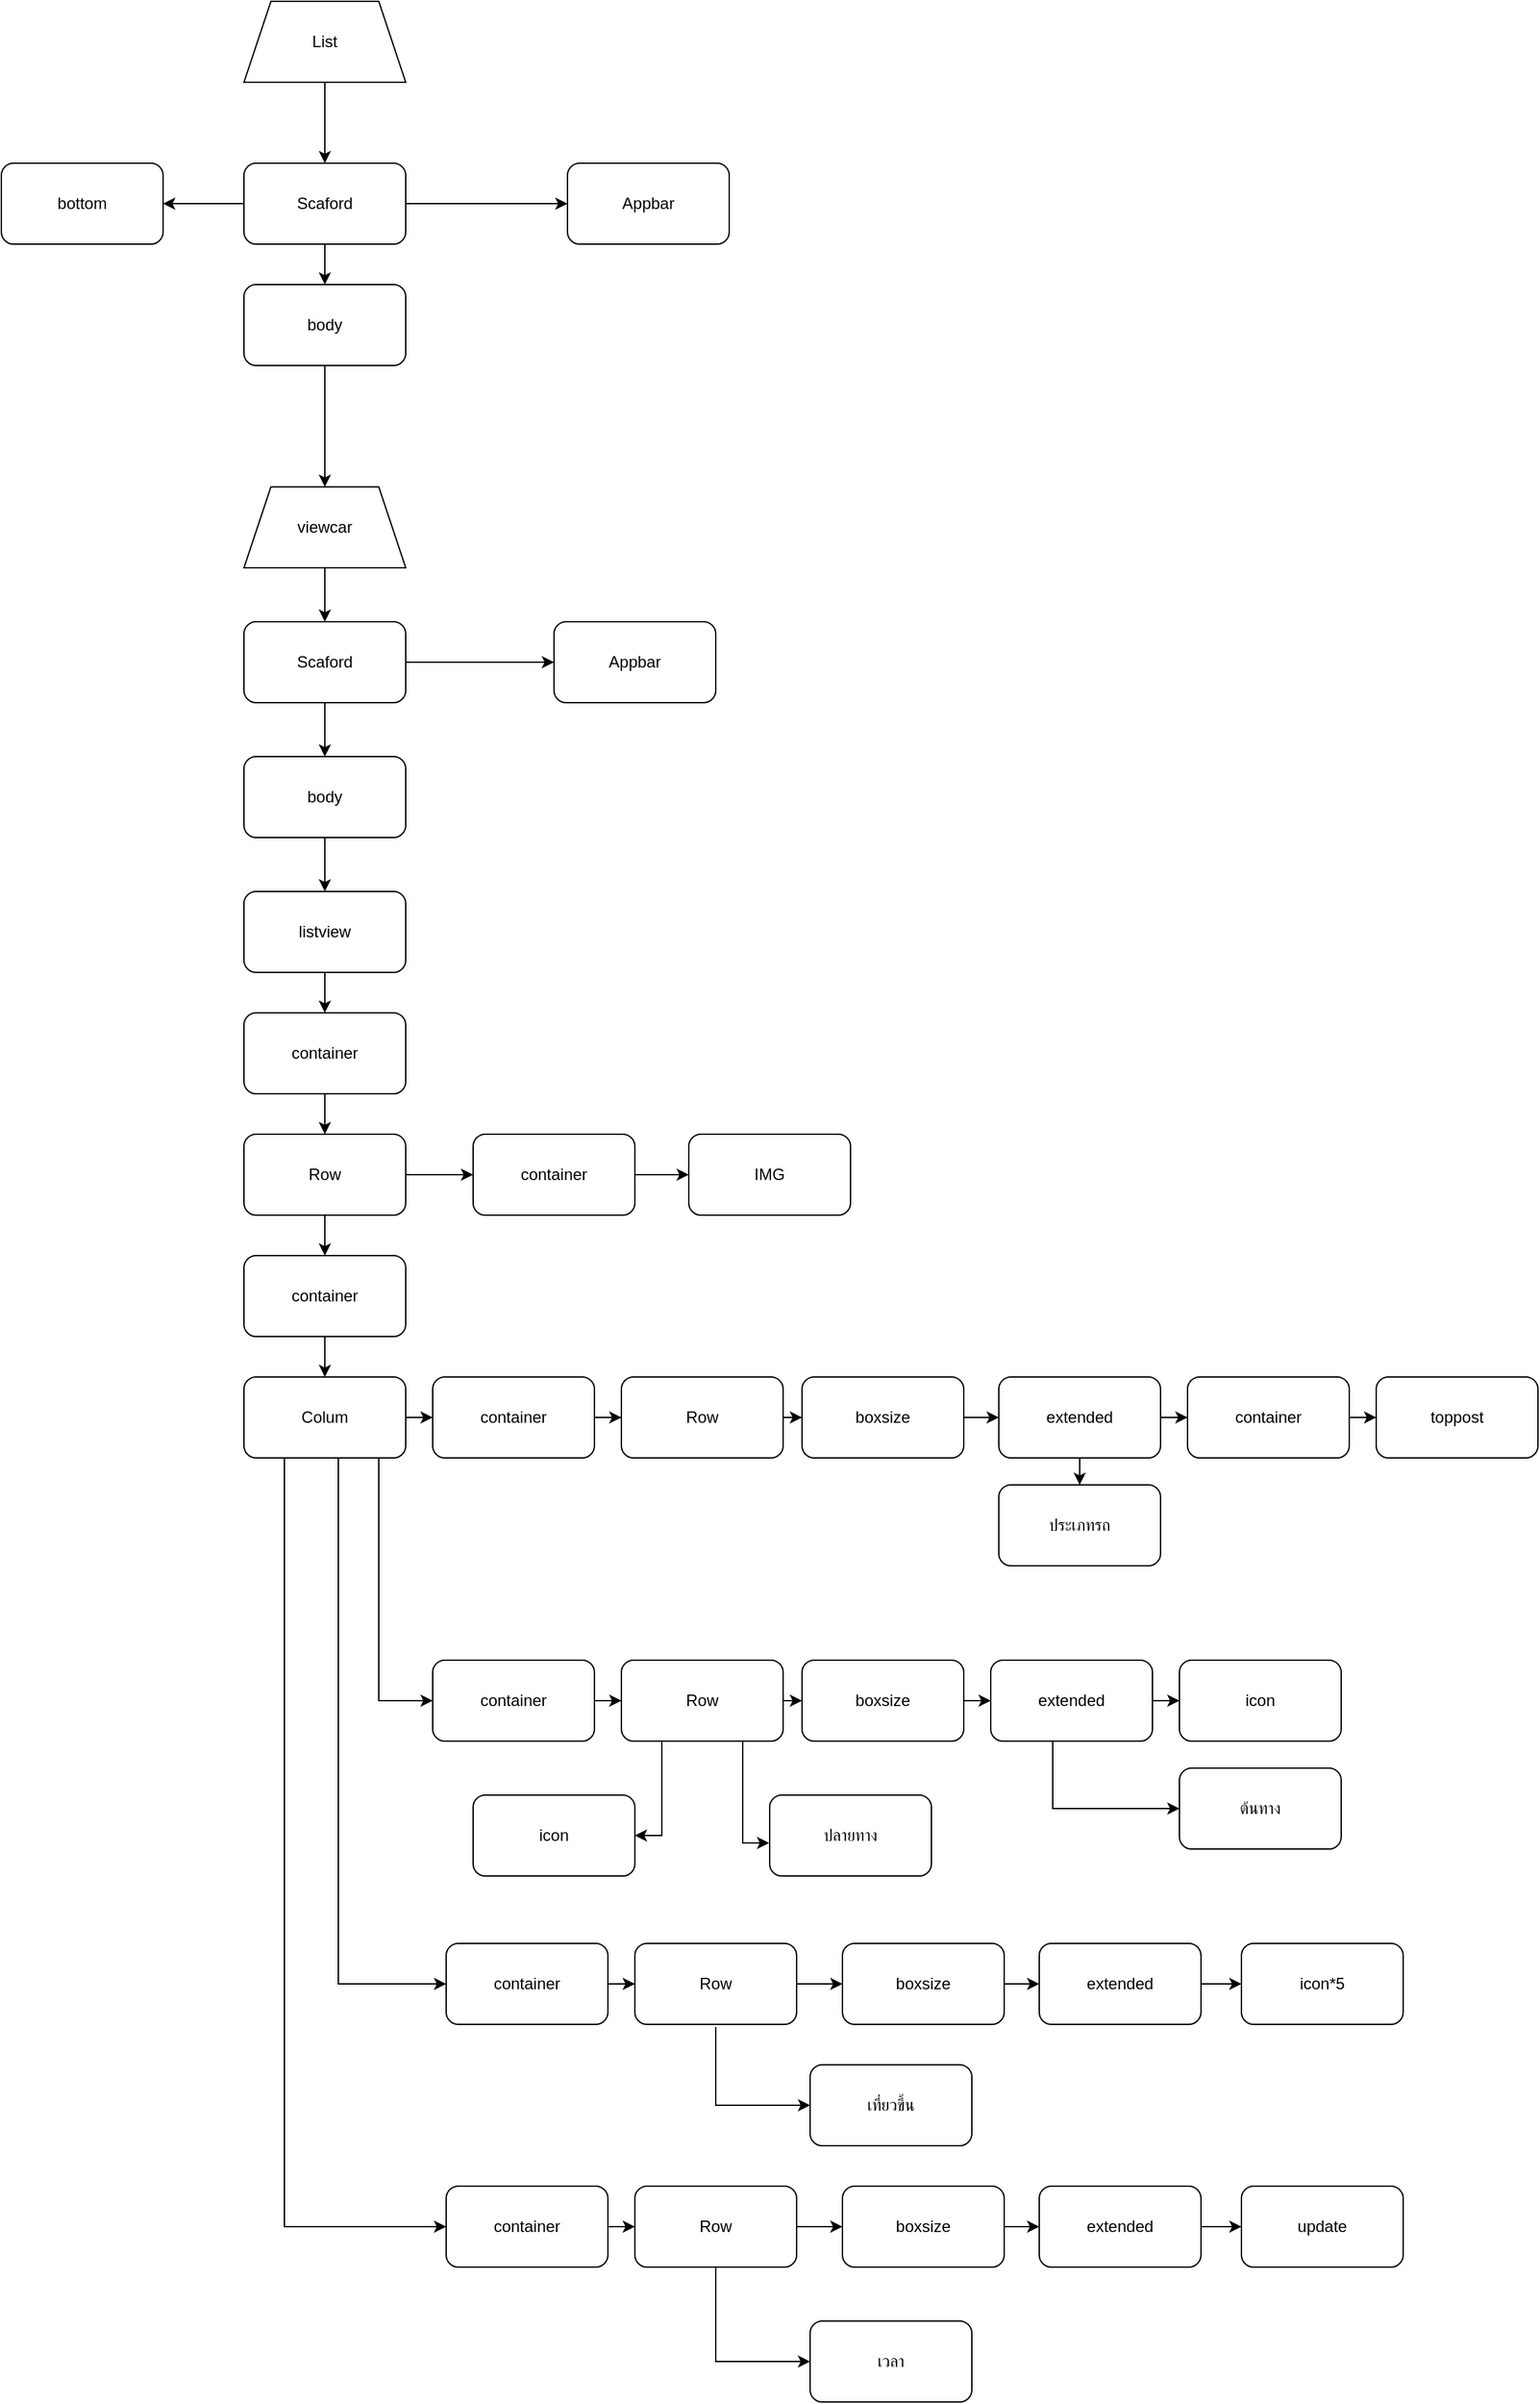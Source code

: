 <mxfile version="13.6.9" type="github">
  <diagram id="C5RBs43oDa-KdzZeNtuy" name="Page-1">
    <mxGraphModel dx="5567" dy="2647" grid="1" gridSize="10" guides="1" tooltips="1" connect="1" arrows="1" fold="1" page="1" pageScale="1" pageWidth="827" pageHeight="1169" math="0" shadow="0">
      <root>
        <mxCell id="WIyWlLk6GJQsqaUBKTNV-0" />
        <mxCell id="WIyWlLk6GJQsqaUBKTNV-1" parent="WIyWlLk6GJQsqaUBKTNV-0" />
        <mxCell id="GzKHJA3VvgUtTRqvoM-W-0" value="Scaford" style="rounded=1;whiteSpace=wrap;html=1;" vertex="1" parent="WIyWlLk6GJQsqaUBKTNV-1">
          <mxGeometry x="160" y="170" width="120" height="60" as="geometry" />
        </mxCell>
        <mxCell id="GzKHJA3VvgUtTRqvoM-W-1" value="Appbar" style="rounded=1;whiteSpace=wrap;html=1;" vertex="1" parent="WIyWlLk6GJQsqaUBKTNV-1">
          <mxGeometry x="400" y="170" width="120" height="60" as="geometry" />
        </mxCell>
        <mxCell id="GzKHJA3VvgUtTRqvoM-W-2" value="" style="endArrow=classic;html=1;exitX=1;exitY=0.5;exitDx=0;exitDy=0;" edge="1" parent="WIyWlLk6GJQsqaUBKTNV-1" source="GzKHJA3VvgUtTRqvoM-W-0" target="GzKHJA3VvgUtTRqvoM-W-1">
          <mxGeometry width="50" height="50" relative="1" as="geometry">
            <mxPoint x="330" y="320" as="sourcePoint" />
            <mxPoint x="380" y="270" as="targetPoint" />
          </mxGeometry>
        </mxCell>
        <mxCell id="GzKHJA3VvgUtTRqvoM-W-3" value="bottom" style="rounded=1;whiteSpace=wrap;html=1;" vertex="1" parent="WIyWlLk6GJQsqaUBKTNV-1">
          <mxGeometry x="-20" y="170" width="120" height="60" as="geometry" />
        </mxCell>
        <mxCell id="GzKHJA3VvgUtTRqvoM-W-4" value="" style="endArrow=classic;html=1;exitX=0;exitY=0.5;exitDx=0;exitDy=0;" edge="1" parent="WIyWlLk6GJQsqaUBKTNV-1" source="GzKHJA3VvgUtTRqvoM-W-0" target="GzKHJA3VvgUtTRqvoM-W-3">
          <mxGeometry width="50" height="50" relative="1" as="geometry">
            <mxPoint x="330" y="320" as="sourcePoint" />
            <mxPoint x="380" y="270" as="targetPoint" />
          </mxGeometry>
        </mxCell>
        <mxCell id="GzKHJA3VvgUtTRqvoM-W-5" value="body" style="rounded=1;whiteSpace=wrap;html=1;" vertex="1" parent="WIyWlLk6GJQsqaUBKTNV-1">
          <mxGeometry x="160" y="260" width="120" height="60" as="geometry" />
        </mxCell>
        <mxCell id="GzKHJA3VvgUtTRqvoM-W-6" value="" style="endArrow=classic;html=1;exitX=0.5;exitY=1;exitDx=0;exitDy=0;entryX=0.5;entryY=0;entryDx=0;entryDy=0;" edge="1" parent="WIyWlLk6GJQsqaUBKTNV-1" source="GzKHJA3VvgUtTRqvoM-W-0" target="GzKHJA3VvgUtTRqvoM-W-5">
          <mxGeometry width="50" height="50" relative="1" as="geometry">
            <mxPoint x="330" y="320" as="sourcePoint" />
            <mxPoint x="380" y="270" as="targetPoint" />
          </mxGeometry>
        </mxCell>
        <mxCell id="GzKHJA3VvgUtTRqvoM-W-8" value="" style="edgeStyle=orthogonalEdgeStyle;rounded=0;orthogonalLoop=1;jettySize=auto;html=1;" edge="1" parent="WIyWlLk6GJQsqaUBKTNV-1" source="GzKHJA3VvgUtTRqvoM-W-7" target="GzKHJA3VvgUtTRqvoM-W-0">
          <mxGeometry relative="1" as="geometry" />
        </mxCell>
        <mxCell id="GzKHJA3VvgUtTRqvoM-W-7" value="List" style="shape=trapezoid;perimeter=trapezoidPerimeter;whiteSpace=wrap;html=1;fixedSize=1;" vertex="1" parent="WIyWlLk6GJQsqaUBKTNV-1">
          <mxGeometry x="160" y="50" width="120" height="60" as="geometry" />
        </mxCell>
        <mxCell id="GzKHJA3VvgUtTRqvoM-W-9" value="viewcar" style="shape=trapezoid;perimeter=trapezoidPerimeter;whiteSpace=wrap;html=1;fixedSize=1;" vertex="1" parent="WIyWlLk6GJQsqaUBKTNV-1">
          <mxGeometry x="160" y="410" width="120" height="60" as="geometry" />
        </mxCell>
        <mxCell id="GzKHJA3VvgUtTRqvoM-W-10" value="" style="endArrow=classic;html=1;exitX=0.5;exitY=1;exitDx=0;exitDy=0;entryX=0.5;entryY=0;entryDx=0;entryDy=0;" edge="1" parent="WIyWlLk6GJQsqaUBKTNV-1" source="GzKHJA3VvgUtTRqvoM-W-5" target="GzKHJA3VvgUtTRqvoM-W-9">
          <mxGeometry width="50" height="50" relative="1" as="geometry">
            <mxPoint x="330" y="320" as="sourcePoint" />
            <mxPoint x="380" y="270" as="targetPoint" />
          </mxGeometry>
        </mxCell>
        <mxCell id="GzKHJA3VvgUtTRqvoM-W-11" value="Appbar" style="rounded=1;whiteSpace=wrap;html=1;" vertex="1" parent="WIyWlLk6GJQsqaUBKTNV-1">
          <mxGeometry x="390" y="510" width="120" height="60" as="geometry" />
        </mxCell>
        <mxCell id="GzKHJA3VvgUtTRqvoM-W-12" value="" style="endArrow=classic;html=1;" edge="1" parent="WIyWlLk6GJQsqaUBKTNV-1" target="GzKHJA3VvgUtTRqvoM-W-11" source="GzKHJA3VvgUtTRqvoM-W-54">
          <mxGeometry width="50" height="50" relative="1" as="geometry">
            <mxPoint x="294" y="440" as="sourcePoint" />
            <mxPoint x="394" y="510" as="targetPoint" />
          </mxGeometry>
        </mxCell>
        <mxCell id="GzKHJA3VvgUtTRqvoM-W-13" value="body" style="rounded=1;whiteSpace=wrap;html=1;" vertex="1" parent="WIyWlLk6GJQsqaUBKTNV-1">
          <mxGeometry x="160" y="610" width="120" height="60" as="geometry" />
        </mxCell>
        <mxCell id="GzKHJA3VvgUtTRqvoM-W-14" value="" style="endArrow=classic;html=1;exitX=0.5;exitY=1;exitDx=0;exitDy=0;entryX=0.5;entryY=0;entryDx=0;entryDy=0;" edge="1" parent="WIyWlLk6GJQsqaUBKTNV-1" source="GzKHJA3VvgUtTRqvoM-W-9" target="GzKHJA3VvgUtTRqvoM-W-54">
          <mxGeometry width="50" height="50" relative="1" as="geometry">
            <mxPoint x="330" y="570" as="sourcePoint" />
            <mxPoint x="380" y="520" as="targetPoint" />
          </mxGeometry>
        </mxCell>
        <mxCell id="GzKHJA3VvgUtTRqvoM-W-15" value="listview" style="rounded=1;whiteSpace=wrap;html=1;" vertex="1" parent="WIyWlLk6GJQsqaUBKTNV-1">
          <mxGeometry x="160" y="710" width="120" height="60" as="geometry" />
        </mxCell>
        <mxCell id="GzKHJA3VvgUtTRqvoM-W-16" value="" style="endArrow=classic;html=1;exitX=0.5;exitY=1;exitDx=0;exitDy=0;" edge="1" parent="WIyWlLk6GJQsqaUBKTNV-1" source="GzKHJA3VvgUtTRqvoM-W-13" target="GzKHJA3VvgUtTRqvoM-W-15">
          <mxGeometry width="50" height="50" relative="1" as="geometry">
            <mxPoint x="330" y="840" as="sourcePoint" />
            <mxPoint x="380" y="790" as="targetPoint" />
          </mxGeometry>
        </mxCell>
        <mxCell id="GzKHJA3VvgUtTRqvoM-W-17" value="container" style="rounded=1;whiteSpace=wrap;html=1;" vertex="1" parent="WIyWlLk6GJQsqaUBKTNV-1">
          <mxGeometry x="160" y="800" width="120" height="60" as="geometry" />
        </mxCell>
        <mxCell id="GzKHJA3VvgUtTRqvoM-W-18" value="" style="endArrow=classic;html=1;exitX=0.5;exitY=1;exitDx=0;exitDy=0;entryX=0.5;entryY=0;entryDx=0;entryDy=0;" edge="1" parent="WIyWlLk6GJQsqaUBKTNV-1" source="GzKHJA3VvgUtTRqvoM-W-15" target="GzKHJA3VvgUtTRqvoM-W-17">
          <mxGeometry width="50" height="50" relative="1" as="geometry">
            <mxPoint x="330" y="930" as="sourcePoint" />
            <mxPoint x="380" y="880" as="targetPoint" />
          </mxGeometry>
        </mxCell>
        <mxCell id="GzKHJA3VvgUtTRqvoM-W-56" value="" style="edgeStyle=orthogonalEdgeStyle;rounded=0;orthogonalLoop=1;jettySize=auto;html=1;" edge="1" parent="WIyWlLk6GJQsqaUBKTNV-1" source="GzKHJA3VvgUtTRqvoM-W-19" target="GzKHJA3VvgUtTRqvoM-W-22">
          <mxGeometry relative="1" as="geometry" />
        </mxCell>
        <mxCell id="GzKHJA3VvgUtTRqvoM-W-58" value="" style="edgeStyle=orthogonalEdgeStyle;rounded=0;orthogonalLoop=1;jettySize=auto;html=1;" edge="1" parent="WIyWlLk6GJQsqaUBKTNV-1" source="GzKHJA3VvgUtTRqvoM-W-19" target="GzKHJA3VvgUtTRqvoM-W-21">
          <mxGeometry relative="1" as="geometry" />
        </mxCell>
        <mxCell id="GzKHJA3VvgUtTRqvoM-W-19" value="Row" style="rounded=1;whiteSpace=wrap;html=1;" vertex="1" parent="WIyWlLk6GJQsqaUBKTNV-1">
          <mxGeometry x="160" y="890" width="120" height="60" as="geometry" />
        </mxCell>
        <mxCell id="GzKHJA3VvgUtTRqvoM-W-20" value="" style="endArrow=classic;html=1;exitX=0.5;exitY=1;exitDx=0;exitDy=0;entryX=0.5;entryY=0;entryDx=0;entryDy=0;" edge="1" parent="WIyWlLk6GJQsqaUBKTNV-1" source="GzKHJA3VvgUtTRqvoM-W-17" target="GzKHJA3VvgUtTRqvoM-W-19">
          <mxGeometry width="50" height="50" relative="1" as="geometry">
            <mxPoint x="330" y="930" as="sourcePoint" />
            <mxPoint x="380" y="880" as="targetPoint" />
          </mxGeometry>
        </mxCell>
        <mxCell id="GzKHJA3VvgUtTRqvoM-W-59" value="" style="edgeStyle=orthogonalEdgeStyle;rounded=0;orthogonalLoop=1;jettySize=auto;html=1;" edge="1" parent="WIyWlLk6GJQsqaUBKTNV-1" source="GzKHJA3VvgUtTRqvoM-W-21" target="GzKHJA3VvgUtTRqvoM-W-23">
          <mxGeometry relative="1" as="geometry" />
        </mxCell>
        <mxCell id="GzKHJA3VvgUtTRqvoM-W-21" value="container" style="rounded=1;whiteSpace=wrap;html=1;" vertex="1" parent="WIyWlLk6GJQsqaUBKTNV-1">
          <mxGeometry x="330" y="890" width="120" height="60" as="geometry" />
        </mxCell>
        <mxCell id="GzKHJA3VvgUtTRqvoM-W-57" value="" style="edgeStyle=orthogonalEdgeStyle;rounded=0;orthogonalLoop=1;jettySize=auto;html=1;" edge="1" parent="WIyWlLk6GJQsqaUBKTNV-1" source="GzKHJA3VvgUtTRqvoM-W-22" target="GzKHJA3VvgUtTRqvoM-W-32">
          <mxGeometry relative="1" as="geometry" />
        </mxCell>
        <mxCell id="GzKHJA3VvgUtTRqvoM-W-22" value="container" style="rounded=1;whiteSpace=wrap;html=1;" vertex="1" parent="WIyWlLk6GJQsqaUBKTNV-1">
          <mxGeometry x="160" y="980" width="120" height="60" as="geometry" />
        </mxCell>
        <mxCell id="GzKHJA3VvgUtTRqvoM-W-23" value="IMG" style="rounded=1;whiteSpace=wrap;html=1;" vertex="1" parent="WIyWlLk6GJQsqaUBKTNV-1">
          <mxGeometry x="490" y="890" width="120" height="60" as="geometry" />
        </mxCell>
        <mxCell id="GzKHJA3VvgUtTRqvoM-W-62" value="" style="edgeStyle=orthogonalEdgeStyle;rounded=0;orthogonalLoop=1;jettySize=auto;html=1;" edge="1" parent="WIyWlLk6GJQsqaUBKTNV-1" source="GzKHJA3VvgUtTRqvoM-W-26" target="GzKHJA3VvgUtTRqvoM-W-27">
          <mxGeometry relative="1" as="geometry" />
        </mxCell>
        <mxCell id="GzKHJA3VvgUtTRqvoM-W-26" value="Row" style="rounded=1;whiteSpace=wrap;html=1;" vertex="1" parent="WIyWlLk6GJQsqaUBKTNV-1">
          <mxGeometry x="440" y="1070" width="120" height="60" as="geometry" />
        </mxCell>
        <mxCell id="GzKHJA3VvgUtTRqvoM-W-63" value="" style="edgeStyle=orthogonalEdgeStyle;rounded=0;orthogonalLoop=1;jettySize=auto;html=1;" edge="1" parent="WIyWlLk6GJQsqaUBKTNV-1" source="GzKHJA3VvgUtTRqvoM-W-27" target="GzKHJA3VvgUtTRqvoM-W-28">
          <mxGeometry relative="1" as="geometry" />
        </mxCell>
        <mxCell id="GzKHJA3VvgUtTRqvoM-W-27" value="boxsize" style="rounded=1;whiteSpace=wrap;html=1;" vertex="1" parent="WIyWlLk6GJQsqaUBKTNV-1">
          <mxGeometry x="574" y="1070" width="120" height="60" as="geometry" />
        </mxCell>
        <mxCell id="GzKHJA3VvgUtTRqvoM-W-64" value="" style="edgeStyle=orthogonalEdgeStyle;rounded=0;orthogonalLoop=1;jettySize=auto;html=1;" edge="1" parent="WIyWlLk6GJQsqaUBKTNV-1" source="GzKHJA3VvgUtTRqvoM-W-28" target="GzKHJA3VvgUtTRqvoM-W-30">
          <mxGeometry relative="1" as="geometry" />
        </mxCell>
        <mxCell id="GzKHJA3VvgUtTRqvoM-W-65" value="" style="edgeStyle=orthogonalEdgeStyle;rounded=0;orthogonalLoop=1;jettySize=auto;html=1;" edge="1" parent="WIyWlLk6GJQsqaUBKTNV-1" source="GzKHJA3VvgUtTRqvoM-W-28" target="GzKHJA3VvgUtTRqvoM-W-29">
          <mxGeometry relative="1" as="geometry" />
        </mxCell>
        <mxCell id="GzKHJA3VvgUtTRqvoM-W-28" value="extended" style="rounded=1;whiteSpace=wrap;html=1;" vertex="1" parent="WIyWlLk6GJQsqaUBKTNV-1">
          <mxGeometry x="720" y="1070" width="120" height="60" as="geometry" />
        </mxCell>
        <mxCell id="GzKHJA3VvgUtTRqvoM-W-29" value="ประเภทรถ" style="rounded=1;whiteSpace=wrap;html=1;" vertex="1" parent="WIyWlLk6GJQsqaUBKTNV-1">
          <mxGeometry x="720" y="1150" width="120" height="60" as="geometry" />
        </mxCell>
        <mxCell id="GzKHJA3VvgUtTRqvoM-W-66" value="" style="edgeStyle=orthogonalEdgeStyle;rounded=0;orthogonalLoop=1;jettySize=auto;html=1;" edge="1" parent="WIyWlLk6GJQsqaUBKTNV-1" source="GzKHJA3VvgUtTRqvoM-W-30" target="GzKHJA3VvgUtTRqvoM-W-31">
          <mxGeometry relative="1" as="geometry" />
        </mxCell>
        <mxCell id="GzKHJA3VvgUtTRqvoM-W-30" value="container" style="rounded=1;whiteSpace=wrap;html=1;" vertex="1" parent="WIyWlLk6GJQsqaUBKTNV-1">
          <mxGeometry x="860" y="1070" width="120" height="60" as="geometry" />
        </mxCell>
        <mxCell id="GzKHJA3VvgUtTRqvoM-W-31" value="toppost" style="rounded=1;whiteSpace=wrap;html=1;" vertex="1" parent="WIyWlLk6GJQsqaUBKTNV-1">
          <mxGeometry x="1000" y="1070" width="120" height="60" as="geometry" />
        </mxCell>
        <mxCell id="GzKHJA3VvgUtTRqvoM-W-60" value="" style="edgeStyle=orthogonalEdgeStyle;rounded=0;orthogonalLoop=1;jettySize=auto;html=1;" edge="1" parent="WIyWlLk6GJQsqaUBKTNV-1" source="GzKHJA3VvgUtTRqvoM-W-32" target="GzKHJA3VvgUtTRqvoM-W-33">
          <mxGeometry relative="1" as="geometry" />
        </mxCell>
        <mxCell id="GzKHJA3VvgUtTRqvoM-W-67" style="edgeStyle=orthogonalEdgeStyle;rounded=0;orthogonalLoop=1;jettySize=auto;html=1;entryX=0;entryY=0.5;entryDx=0;entryDy=0;" edge="1" parent="WIyWlLk6GJQsqaUBKTNV-1" source="GzKHJA3VvgUtTRqvoM-W-32" target="GzKHJA3VvgUtTRqvoM-W-34">
          <mxGeometry relative="1" as="geometry">
            <Array as="points">
              <mxPoint x="260" y="1310" />
            </Array>
          </mxGeometry>
        </mxCell>
        <mxCell id="GzKHJA3VvgUtTRqvoM-W-76" style="edgeStyle=orthogonalEdgeStyle;rounded=0;orthogonalLoop=1;jettySize=auto;html=1;entryX=0;entryY=0.5;entryDx=0;entryDy=0;" edge="1" parent="WIyWlLk6GJQsqaUBKTNV-1" source="GzKHJA3VvgUtTRqvoM-W-32" target="GzKHJA3VvgUtTRqvoM-W-42">
          <mxGeometry relative="1" as="geometry">
            <Array as="points">
              <mxPoint x="230" y="1520" />
            </Array>
          </mxGeometry>
        </mxCell>
        <mxCell id="GzKHJA3VvgUtTRqvoM-W-77" style="edgeStyle=orthogonalEdgeStyle;rounded=0;orthogonalLoop=1;jettySize=auto;html=1;exitX=0.25;exitY=1;exitDx=0;exitDy=0;entryX=0;entryY=0.5;entryDx=0;entryDy=0;" edge="1" parent="WIyWlLk6GJQsqaUBKTNV-1" source="GzKHJA3VvgUtTRqvoM-W-32" target="GzKHJA3VvgUtTRqvoM-W-48">
          <mxGeometry relative="1" as="geometry" />
        </mxCell>
        <mxCell id="GzKHJA3VvgUtTRqvoM-W-32" value="Colum" style="rounded=1;whiteSpace=wrap;html=1;" vertex="1" parent="WIyWlLk6GJQsqaUBKTNV-1">
          <mxGeometry x="160" y="1070" width="120" height="60" as="geometry" />
        </mxCell>
        <mxCell id="GzKHJA3VvgUtTRqvoM-W-61" value="" style="edgeStyle=orthogonalEdgeStyle;rounded=0;orthogonalLoop=1;jettySize=auto;html=1;" edge="1" parent="WIyWlLk6GJQsqaUBKTNV-1" source="GzKHJA3VvgUtTRqvoM-W-33" target="GzKHJA3VvgUtTRqvoM-W-26">
          <mxGeometry relative="1" as="geometry" />
        </mxCell>
        <mxCell id="GzKHJA3VvgUtTRqvoM-W-33" value="container" style="rounded=1;whiteSpace=wrap;html=1;" vertex="1" parent="WIyWlLk6GJQsqaUBKTNV-1">
          <mxGeometry x="300" y="1070" width="120" height="60" as="geometry" />
        </mxCell>
        <mxCell id="GzKHJA3VvgUtTRqvoM-W-68" value="" style="edgeStyle=orthogonalEdgeStyle;rounded=0;orthogonalLoop=1;jettySize=auto;html=1;" edge="1" parent="WIyWlLk6GJQsqaUBKTNV-1" source="GzKHJA3VvgUtTRqvoM-W-34" target="GzKHJA3VvgUtTRqvoM-W-35">
          <mxGeometry relative="1" as="geometry" />
        </mxCell>
        <mxCell id="GzKHJA3VvgUtTRqvoM-W-34" value="container" style="rounded=1;whiteSpace=wrap;html=1;" vertex="1" parent="WIyWlLk6GJQsqaUBKTNV-1">
          <mxGeometry x="300" y="1280" width="120" height="60" as="geometry" />
        </mxCell>
        <mxCell id="GzKHJA3VvgUtTRqvoM-W-69" value="" style="edgeStyle=orthogonalEdgeStyle;rounded=0;orthogonalLoop=1;jettySize=auto;html=1;" edge="1" parent="WIyWlLk6GJQsqaUBKTNV-1" source="GzKHJA3VvgUtTRqvoM-W-35" target="GzKHJA3VvgUtTRqvoM-W-36">
          <mxGeometry relative="1" as="geometry" />
        </mxCell>
        <mxCell id="GzKHJA3VvgUtTRqvoM-W-74" value="" style="edgeStyle=orthogonalEdgeStyle;rounded=0;orthogonalLoop=1;jettySize=auto;html=1;exitX=0.25;exitY=1;exitDx=0;exitDy=0;entryX=1;entryY=0.5;entryDx=0;entryDy=0;" edge="1" parent="WIyWlLk6GJQsqaUBKTNV-1" source="GzKHJA3VvgUtTRqvoM-W-35" target="GzKHJA3VvgUtTRqvoM-W-41">
          <mxGeometry relative="1" as="geometry">
            <mxPoint x="480" y="1360" as="sourcePoint" />
          </mxGeometry>
        </mxCell>
        <mxCell id="GzKHJA3VvgUtTRqvoM-W-83" style="edgeStyle=orthogonalEdgeStyle;rounded=0;orthogonalLoop=1;jettySize=auto;html=1;entryX=-0.003;entryY=0.592;entryDx=0;entryDy=0;entryPerimeter=0;exitX=0.75;exitY=1;exitDx=0;exitDy=0;" edge="1" parent="WIyWlLk6GJQsqaUBKTNV-1" source="GzKHJA3VvgUtTRqvoM-W-35" target="GzKHJA3VvgUtTRqvoM-W-38">
          <mxGeometry relative="1" as="geometry" />
        </mxCell>
        <mxCell id="GzKHJA3VvgUtTRqvoM-W-35" value="Row" style="rounded=1;whiteSpace=wrap;html=1;" vertex="1" parent="WIyWlLk6GJQsqaUBKTNV-1">
          <mxGeometry x="440" y="1280" width="120" height="60" as="geometry" />
        </mxCell>
        <mxCell id="GzKHJA3VvgUtTRqvoM-W-70" value="" style="edgeStyle=orthogonalEdgeStyle;rounded=0;orthogonalLoop=1;jettySize=auto;html=1;" edge="1" parent="WIyWlLk6GJQsqaUBKTNV-1" source="GzKHJA3VvgUtTRqvoM-W-36" target="GzKHJA3VvgUtTRqvoM-W-37">
          <mxGeometry relative="1" as="geometry" />
        </mxCell>
        <mxCell id="GzKHJA3VvgUtTRqvoM-W-36" value="boxsize" style="rounded=1;whiteSpace=wrap;html=1;" vertex="1" parent="WIyWlLk6GJQsqaUBKTNV-1">
          <mxGeometry x="574" y="1280" width="120" height="60" as="geometry" />
        </mxCell>
        <mxCell id="GzKHJA3VvgUtTRqvoM-W-71" value="" style="edgeStyle=orthogonalEdgeStyle;rounded=0;orthogonalLoop=1;jettySize=auto;html=1;" edge="1" parent="WIyWlLk6GJQsqaUBKTNV-1" source="GzKHJA3VvgUtTRqvoM-W-37" target="GzKHJA3VvgUtTRqvoM-W-39">
          <mxGeometry relative="1" as="geometry" />
        </mxCell>
        <mxCell id="GzKHJA3VvgUtTRqvoM-W-82" style="edgeStyle=orthogonalEdgeStyle;rounded=0;orthogonalLoop=1;jettySize=auto;html=1;entryX=0;entryY=0.5;entryDx=0;entryDy=0;" edge="1" parent="WIyWlLk6GJQsqaUBKTNV-1" source="GzKHJA3VvgUtTRqvoM-W-37" target="GzKHJA3VvgUtTRqvoM-W-40">
          <mxGeometry relative="1" as="geometry">
            <Array as="points">
              <mxPoint x="760" y="1390" />
            </Array>
          </mxGeometry>
        </mxCell>
        <mxCell id="GzKHJA3VvgUtTRqvoM-W-37" value="extended" style="rounded=1;whiteSpace=wrap;html=1;" vertex="1" parent="WIyWlLk6GJQsqaUBKTNV-1">
          <mxGeometry x="714" y="1280" width="120" height="60" as="geometry" />
        </mxCell>
        <mxCell id="GzKHJA3VvgUtTRqvoM-W-38" value="ปลายทาง" style="rounded=1;whiteSpace=wrap;html=1;" vertex="1" parent="WIyWlLk6GJQsqaUBKTNV-1">
          <mxGeometry x="550" y="1380" width="120" height="60" as="geometry" />
        </mxCell>
        <mxCell id="GzKHJA3VvgUtTRqvoM-W-39" value="icon" style="rounded=1;whiteSpace=wrap;html=1;" vertex="1" parent="WIyWlLk6GJQsqaUBKTNV-1">
          <mxGeometry x="854" y="1280" width="120" height="60" as="geometry" />
        </mxCell>
        <mxCell id="GzKHJA3VvgUtTRqvoM-W-40" value="ต้นทาง" style="rounded=1;whiteSpace=wrap;html=1;" vertex="1" parent="WIyWlLk6GJQsqaUBKTNV-1">
          <mxGeometry x="854" y="1360" width="120" height="60" as="geometry" />
        </mxCell>
        <mxCell id="GzKHJA3VvgUtTRqvoM-W-41" value="icon" style="rounded=1;whiteSpace=wrap;html=1;" vertex="1" parent="WIyWlLk6GJQsqaUBKTNV-1">
          <mxGeometry x="330" y="1380" width="120" height="60" as="geometry" />
        </mxCell>
        <mxCell id="GzKHJA3VvgUtTRqvoM-W-78" value="" style="edgeStyle=orthogonalEdgeStyle;rounded=0;orthogonalLoop=1;jettySize=auto;html=1;" edge="1" parent="WIyWlLk6GJQsqaUBKTNV-1" source="GzKHJA3VvgUtTRqvoM-W-42" target="GzKHJA3VvgUtTRqvoM-W-43">
          <mxGeometry relative="1" as="geometry" />
        </mxCell>
        <mxCell id="GzKHJA3VvgUtTRqvoM-W-42" value="container" style="rounded=1;whiteSpace=wrap;html=1;" vertex="1" parent="WIyWlLk6GJQsqaUBKTNV-1">
          <mxGeometry x="310" y="1490" width="120" height="60" as="geometry" />
        </mxCell>
        <mxCell id="GzKHJA3VvgUtTRqvoM-W-79" value="" style="edgeStyle=orthogonalEdgeStyle;rounded=0;orthogonalLoop=1;jettySize=auto;html=1;" edge="1" parent="WIyWlLk6GJQsqaUBKTNV-1" source="GzKHJA3VvgUtTRqvoM-W-43" target="GzKHJA3VvgUtTRqvoM-W-44">
          <mxGeometry relative="1" as="geometry" />
        </mxCell>
        <mxCell id="GzKHJA3VvgUtTRqvoM-W-84" style="edgeStyle=orthogonalEdgeStyle;rounded=0;orthogonalLoop=1;jettySize=auto;html=1;entryX=0;entryY=0.5;entryDx=0;entryDy=0;" edge="1" parent="WIyWlLk6GJQsqaUBKTNV-1" target="GzKHJA3VvgUtTRqvoM-W-47">
          <mxGeometry relative="1" as="geometry">
            <mxPoint x="510" y="1552" as="sourcePoint" />
            <Array as="points">
              <mxPoint x="510" y="1610" />
            </Array>
          </mxGeometry>
        </mxCell>
        <mxCell id="GzKHJA3VvgUtTRqvoM-W-43" value="Row" style="rounded=1;whiteSpace=wrap;html=1;" vertex="1" parent="WIyWlLk6GJQsqaUBKTNV-1">
          <mxGeometry x="450" y="1490" width="120" height="60" as="geometry" />
        </mxCell>
        <mxCell id="GzKHJA3VvgUtTRqvoM-W-80" value="" style="edgeStyle=orthogonalEdgeStyle;rounded=0;orthogonalLoop=1;jettySize=auto;html=1;" edge="1" parent="WIyWlLk6GJQsqaUBKTNV-1" source="GzKHJA3VvgUtTRqvoM-W-44" target="GzKHJA3VvgUtTRqvoM-W-45">
          <mxGeometry relative="1" as="geometry" />
        </mxCell>
        <mxCell id="GzKHJA3VvgUtTRqvoM-W-44" value="boxsize" style="rounded=1;whiteSpace=wrap;html=1;" vertex="1" parent="WIyWlLk6GJQsqaUBKTNV-1">
          <mxGeometry x="604" y="1490" width="120" height="60" as="geometry" />
        </mxCell>
        <mxCell id="GzKHJA3VvgUtTRqvoM-W-81" value="" style="edgeStyle=orthogonalEdgeStyle;rounded=0;orthogonalLoop=1;jettySize=auto;html=1;" edge="1" parent="WIyWlLk6GJQsqaUBKTNV-1" source="GzKHJA3VvgUtTRqvoM-W-45" target="GzKHJA3VvgUtTRqvoM-W-46">
          <mxGeometry relative="1" as="geometry" />
        </mxCell>
        <mxCell id="GzKHJA3VvgUtTRqvoM-W-45" value="extended" style="rounded=1;whiteSpace=wrap;html=1;" vertex="1" parent="WIyWlLk6GJQsqaUBKTNV-1">
          <mxGeometry x="750" y="1490" width="120" height="60" as="geometry" />
        </mxCell>
        <mxCell id="GzKHJA3VvgUtTRqvoM-W-46" value="icon*5" style="rounded=1;whiteSpace=wrap;html=1;" vertex="1" parent="WIyWlLk6GJQsqaUBKTNV-1">
          <mxGeometry x="900" y="1490" width="120" height="60" as="geometry" />
        </mxCell>
        <mxCell id="GzKHJA3VvgUtTRqvoM-W-47" value="เที่ยวขึ้น" style="rounded=1;whiteSpace=wrap;html=1;" vertex="1" parent="WIyWlLk6GJQsqaUBKTNV-1">
          <mxGeometry x="580" y="1580" width="120" height="60" as="geometry" />
        </mxCell>
        <mxCell id="GzKHJA3VvgUtTRqvoM-W-85" value="" style="edgeStyle=orthogonalEdgeStyle;rounded=0;orthogonalLoop=1;jettySize=auto;html=1;" edge="1" parent="WIyWlLk6GJQsqaUBKTNV-1" source="GzKHJA3VvgUtTRqvoM-W-48" target="GzKHJA3VvgUtTRqvoM-W-49">
          <mxGeometry relative="1" as="geometry" />
        </mxCell>
        <mxCell id="GzKHJA3VvgUtTRqvoM-W-48" value="container" style="rounded=1;whiteSpace=wrap;html=1;" vertex="1" parent="WIyWlLk6GJQsqaUBKTNV-1">
          <mxGeometry x="310" y="1670" width="120" height="60" as="geometry" />
        </mxCell>
        <mxCell id="GzKHJA3VvgUtTRqvoM-W-86" value="" style="edgeStyle=orthogonalEdgeStyle;rounded=0;orthogonalLoop=1;jettySize=auto;html=1;" edge="1" parent="WIyWlLk6GJQsqaUBKTNV-1" source="GzKHJA3VvgUtTRqvoM-W-49" target="GzKHJA3VvgUtTRqvoM-W-50">
          <mxGeometry relative="1" as="geometry" />
        </mxCell>
        <mxCell id="GzKHJA3VvgUtTRqvoM-W-89" style="edgeStyle=orthogonalEdgeStyle;rounded=0;orthogonalLoop=1;jettySize=auto;html=1;entryX=0;entryY=0.5;entryDx=0;entryDy=0;exitX=0.5;exitY=1;exitDx=0;exitDy=0;" edge="1" parent="WIyWlLk6GJQsqaUBKTNV-1" source="GzKHJA3VvgUtTRqvoM-W-49" target="GzKHJA3VvgUtTRqvoM-W-53">
          <mxGeometry relative="1" as="geometry" />
        </mxCell>
        <mxCell id="GzKHJA3VvgUtTRqvoM-W-49" value="Row" style="rounded=1;whiteSpace=wrap;html=1;" vertex="1" parent="WIyWlLk6GJQsqaUBKTNV-1">
          <mxGeometry x="450" y="1670" width="120" height="60" as="geometry" />
        </mxCell>
        <mxCell id="GzKHJA3VvgUtTRqvoM-W-87" value="" style="edgeStyle=orthogonalEdgeStyle;rounded=0;orthogonalLoop=1;jettySize=auto;html=1;" edge="1" parent="WIyWlLk6GJQsqaUBKTNV-1" source="GzKHJA3VvgUtTRqvoM-W-50" target="GzKHJA3VvgUtTRqvoM-W-51">
          <mxGeometry relative="1" as="geometry" />
        </mxCell>
        <mxCell id="GzKHJA3VvgUtTRqvoM-W-50" value="boxsize" style="rounded=1;whiteSpace=wrap;html=1;" vertex="1" parent="WIyWlLk6GJQsqaUBKTNV-1">
          <mxGeometry x="604" y="1670" width="120" height="60" as="geometry" />
        </mxCell>
        <mxCell id="GzKHJA3VvgUtTRqvoM-W-88" value="" style="edgeStyle=orthogonalEdgeStyle;rounded=0;orthogonalLoop=1;jettySize=auto;html=1;" edge="1" parent="WIyWlLk6GJQsqaUBKTNV-1" source="GzKHJA3VvgUtTRqvoM-W-51" target="GzKHJA3VvgUtTRqvoM-W-52">
          <mxGeometry relative="1" as="geometry" />
        </mxCell>
        <mxCell id="GzKHJA3VvgUtTRqvoM-W-51" value="extended" style="rounded=1;whiteSpace=wrap;html=1;" vertex="1" parent="WIyWlLk6GJQsqaUBKTNV-1">
          <mxGeometry x="750" y="1670" width="120" height="60" as="geometry" />
        </mxCell>
        <mxCell id="GzKHJA3VvgUtTRqvoM-W-52" value="update" style="rounded=1;whiteSpace=wrap;html=1;" vertex="1" parent="WIyWlLk6GJQsqaUBKTNV-1">
          <mxGeometry x="900" y="1670" width="120" height="60" as="geometry" />
        </mxCell>
        <mxCell id="GzKHJA3VvgUtTRqvoM-W-53" value="เวลา" style="rounded=1;whiteSpace=wrap;html=1;" vertex="1" parent="WIyWlLk6GJQsqaUBKTNV-1">
          <mxGeometry x="580" y="1770" width="120" height="60" as="geometry" />
        </mxCell>
        <mxCell id="GzKHJA3VvgUtTRqvoM-W-54" value="Scaford" style="rounded=1;whiteSpace=wrap;html=1;" vertex="1" parent="WIyWlLk6GJQsqaUBKTNV-1">
          <mxGeometry x="160" y="510" width="120" height="60" as="geometry" />
        </mxCell>
        <mxCell id="GzKHJA3VvgUtTRqvoM-W-55" value="" style="endArrow=classic;html=1;exitX=0.5;exitY=1;exitDx=0;exitDy=0;" edge="1" parent="WIyWlLk6GJQsqaUBKTNV-1" source="GzKHJA3VvgUtTRqvoM-W-54" target="GzKHJA3VvgUtTRqvoM-W-13">
          <mxGeometry width="50" height="50" relative="1" as="geometry">
            <mxPoint x="340" y="710" as="sourcePoint" />
            <mxPoint x="390" y="660" as="targetPoint" />
          </mxGeometry>
        </mxCell>
      </root>
    </mxGraphModel>
  </diagram>
</mxfile>
